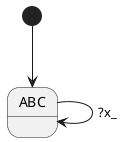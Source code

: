 @startuml
'https://plantuml.com/state-diagram
[*] --> ABC

ABC --> ABC: ?x_

'lower case only with long press on keys
@enduml